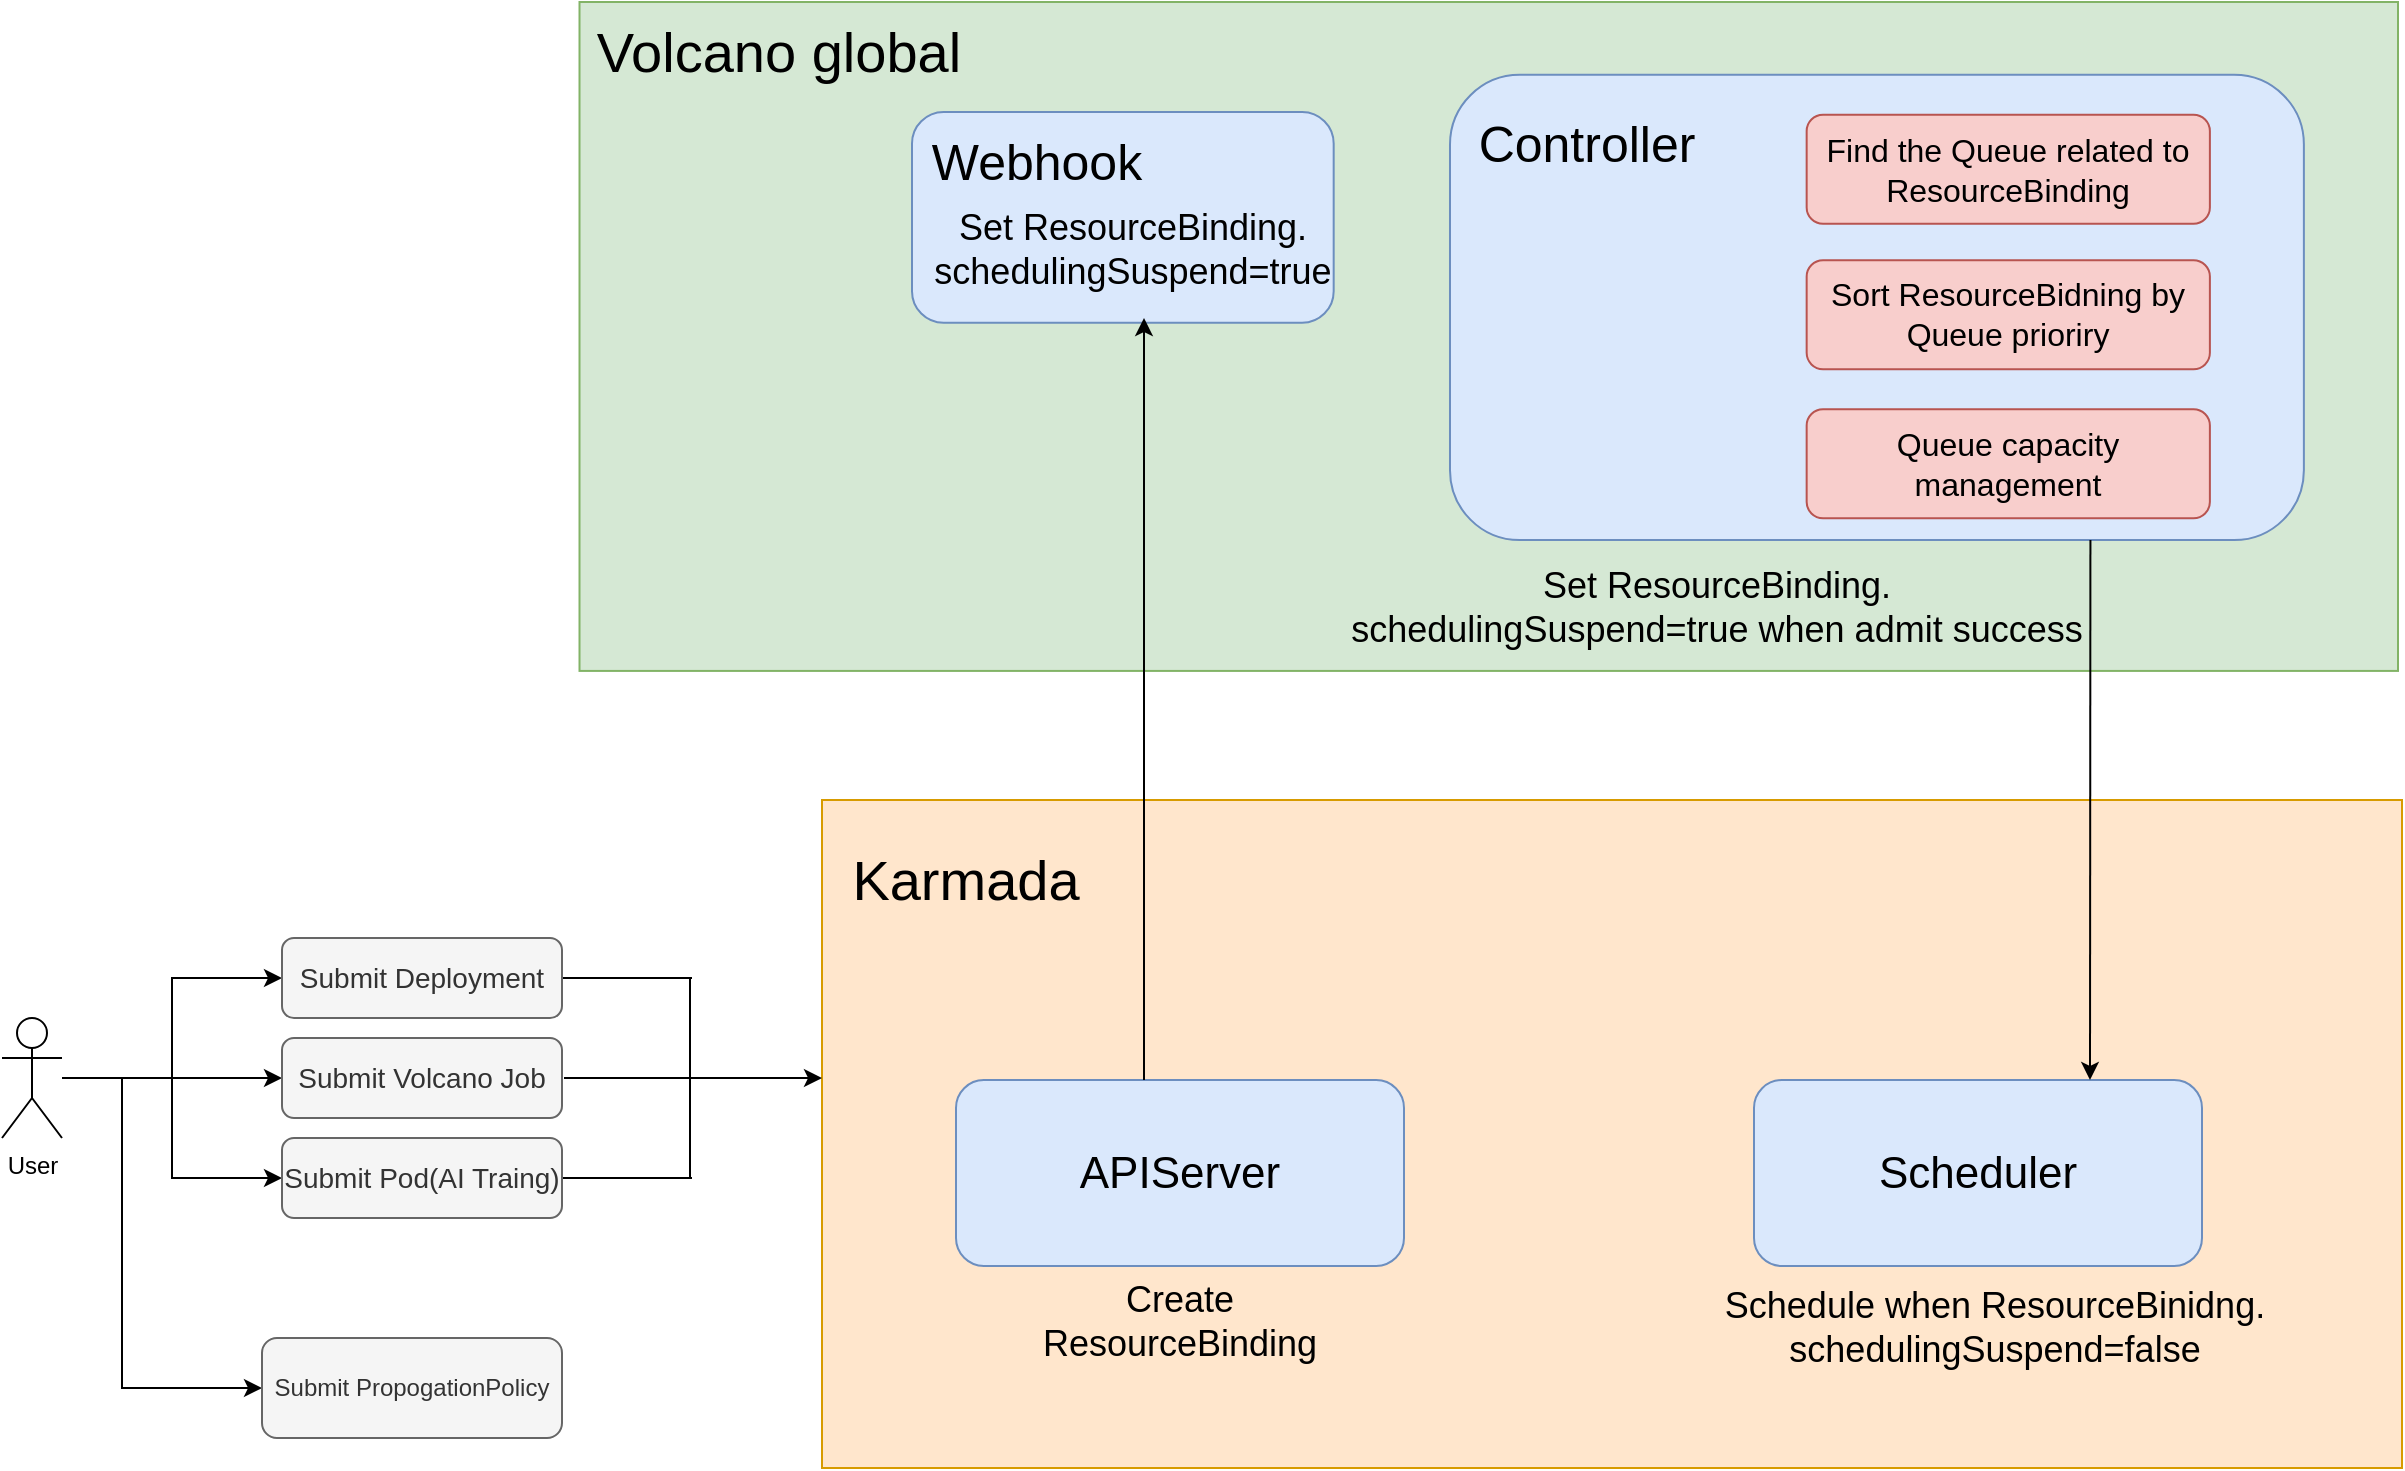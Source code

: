 <mxfile version="25.0.3" pages="2">
  <diagram id="e22hNvlpfN5c61L2vQlw" name="Page-1">
    <mxGraphModel dx="1869" dy="1840" grid="0" gridSize="10" guides="1" tooltips="1" connect="1" arrows="1" fold="1" page="0" pageScale="1" pageWidth="850" pageHeight="1100" background="#ffffff" math="0" shadow="0">
      <root>
        <mxCell id="0" />
        <mxCell id="1" parent="0" />
        <mxCell id="mw-tG2SvXwZyPVMsNlKE-91" value="" style="rounded=0;whiteSpace=wrap;html=1;fillColor=#ffe6cc;strokeColor=#d79b00;" vertex="1" parent="1">
          <mxGeometry x="378" y="-114" width="790" height="334" as="geometry" />
        </mxCell>
        <mxCell id="yYOCXMEWniT7reJ3RpYq-102" value="&lt;font style=&quot;font-size: 18px;&quot;&gt;Create ResourceBinding&lt;/font&gt;" style="text;html=1;align=center;verticalAlign=middle;whiteSpace=wrap;rounded=0;fontSize=16;" vertex="1" parent="1">
          <mxGeometry x="468" y="121" width="178" height="52" as="geometry" />
        </mxCell>
        <mxCell id="mw-tG2SvXwZyPVMsNlKE-85" value="" style="group;rounded=1;glass=0;" vertex="1" connectable="0" parent="1">
          <mxGeometry x="255" y="-513" width="911" height="349" as="geometry" />
        </mxCell>
        <mxCell id="mw-tG2SvXwZyPVMsNlKE-83" value="" style="rounded=0;whiteSpace=wrap;html=1;fillColor=#d5e8d4;strokeColor=#82b366;" vertex="1" parent="mw-tG2SvXwZyPVMsNlKE-85">
          <mxGeometry x="1.757" width="909.243" height="334.458" as="geometry" />
        </mxCell>
        <mxCell id="yYOCXMEWniT7reJ3RpYq-104" value="Volcano global" style="text;html=1;align=center;verticalAlign=middle;whiteSpace=wrap;rounded=0;fontSize=28;" vertex="1" parent="mw-tG2SvXwZyPVMsNlKE-85">
          <mxGeometry y="0.832" width="202.932" height="48.169" as="geometry" />
        </mxCell>
        <mxCell id="mw-tG2SvXwZyPVMsNlKE-98" value="&lt;font&gt;Set ResourceBinding.&lt;/font&gt;&lt;div&gt;&lt;font&gt;schedulingSuspend=true when admit success&lt;/font&gt;&lt;/div&gt;" style="text;html=1;align=center;verticalAlign=middle;whiteSpace=wrap;rounded=0;fontSize=18;" vertex="1" parent="mw-tG2SvXwZyPVMsNlKE-85">
          <mxGeometry x="373" y="271.46" width="395" height="63" as="geometry" />
        </mxCell>
        <mxCell id="mw-tG2SvXwZyPVMsNlKE-119" value="" style="group" vertex="1" connectable="0" parent="mw-tG2SvXwZyPVMsNlKE-85">
          <mxGeometry x="436.997" y="36.377" width="426.949" height="232.667" as="geometry" />
        </mxCell>
        <mxCell id="mw-tG2SvXwZyPVMsNlKE-121" value="" style="group" vertex="1" connectable="0" parent="mw-tG2SvXwZyPVMsNlKE-119">
          <mxGeometry width="426.949" height="232.667" as="geometry" />
        </mxCell>
        <mxCell id="mw-tG2SvXwZyPVMsNlKE-84" value="" style="rounded=1;whiteSpace=wrap;html=1;fillColor=#dae8fc;strokeColor=#6c8ebf;" vertex="1" parent="mw-tG2SvXwZyPVMsNlKE-121">
          <mxGeometry width="426.949" height="232.667" as="geometry" />
        </mxCell>
        <mxCell id="mw-tG2SvXwZyPVMsNlKE-97" value="Controller" style="text;html=1;align=center;verticalAlign=middle;whiteSpace=wrap;rounded=0;fontSize=25;" vertex="1" parent="mw-tG2SvXwZyPVMsNlKE-121">
          <mxGeometry x="42.168" y="19.995" width="52.71" height="27.266" as="geometry" />
        </mxCell>
        <mxCell id="mw-tG2SvXwZyPVMsNlKE-114" value="&lt;font style=&quot;font-size: 16px;&quot;&gt;Find the Queue related to ResourceBinding&lt;/font&gt;" style="rounded=1;whiteSpace=wrap;html=1;fillColor=#f8cecc;strokeColor=#b85450;" vertex="1" parent="mw-tG2SvXwZyPVMsNlKE-121">
          <mxGeometry x="178.335" y="19.995" width="201.615" height="54.531" as="geometry" />
        </mxCell>
        <mxCell id="mw-tG2SvXwZyPVMsNlKE-115" value="&lt;font style=&quot;font-size: 16px;&quot;&gt;Sort ResourceBidning by Queue prioriry&lt;/font&gt;" style="rounded=1;whiteSpace=wrap;html=1;fillColor=#f8cecc;strokeColor=#b85450;" vertex="1" parent="mw-tG2SvXwZyPVMsNlKE-121">
          <mxGeometry x="178.335" y="92.703" width="201.615" height="54.531" as="geometry" />
        </mxCell>
        <mxCell id="mw-tG2SvXwZyPVMsNlKE-116" value="&lt;font style=&quot;font-size: 16px;&quot;&gt;Queue capacity management&lt;/font&gt;" style="rounded=1;whiteSpace=wrap;html=1;fillColor=#f8cecc;strokeColor=#b85450;" vertex="1" parent="mw-tG2SvXwZyPVMsNlKE-121">
          <mxGeometry x="178.335" y="167.229" width="201.615" height="54.531" as="geometry" />
        </mxCell>
        <mxCell id="mw-tG2SvXwZyPVMsNlKE-120" value="" style="group" vertex="1" connectable="0" parent="mw-tG2SvXwZyPVMsNlKE-85">
          <mxGeometry x="168.002" y="54.997" width="210.839" height="105.427" as="geometry" />
        </mxCell>
        <mxCell id="yYOCXMEWniT7reJ3RpYq-103" value="" style="rounded=1;whiteSpace=wrap;html=1;fillColor=#dae8fc;strokeColor=#6c8ebf;" vertex="1" parent="mw-tG2SvXwZyPVMsNlKE-120">
          <mxGeometry width="210.839" height="105.427" as="geometry" />
        </mxCell>
        <mxCell id="mw-tG2SvXwZyPVMsNlKE-103" value="Webhook" style="text;html=1;align=center;verticalAlign=middle;whiteSpace=wrap;rounded=0;fontSize=25;" vertex="1" parent="mw-tG2SvXwZyPVMsNlKE-120">
          <mxGeometry x="35.504" y="10.18" width="52.71" height="27.266" as="geometry" />
        </mxCell>
        <mxCell id="mw-tG2SvXwZyPVMsNlKE-104" value="&lt;font style=&quot;font-size: 18px;&quot;&gt;Set ResourceBinding.&lt;/font&gt;&lt;div&gt;&lt;font style=&quot;font-size: 18px;&quot;&gt;schedulingSuspend=true&lt;/font&gt;&lt;/div&gt;" style="text;html=1;align=center;verticalAlign=middle;whiteSpace=wrap;rounded=0;" vertex="1" parent="mw-tG2SvXwZyPVMsNlKE-120">
          <mxGeometry x="47.439" y="55.44" width="127.382" height="27.266" as="geometry" />
        </mxCell>
        <mxCell id="mw-tG2SvXwZyPVMsNlKE-88" value="" style="group" vertex="1" connectable="0" parent="1">
          <mxGeometry x="-32" y="-45" width="469" height="250" as="geometry" />
        </mxCell>
        <mxCell id="14" style="edgeStyle=orthogonalEdgeStyle;rounded=0;orthogonalLoop=1;jettySize=auto;html=1;entryX=0;entryY=0.5;entryDx=0;entryDy=0;" parent="mw-tG2SvXwZyPVMsNlKE-88" source="2" target="5" edge="1">
          <mxGeometry relative="1" as="geometry" />
        </mxCell>
        <mxCell id="15" style="edgeStyle=orthogonalEdgeStyle;rounded=0;orthogonalLoop=1;jettySize=auto;html=1;entryX=0;entryY=0.5;entryDx=0;entryDy=0;" parent="mw-tG2SvXwZyPVMsNlKE-88" source="2" target="6" edge="1">
          <mxGeometry relative="1" as="geometry" />
        </mxCell>
        <mxCell id="16" style="edgeStyle=orthogonalEdgeStyle;rounded=0;orthogonalLoop=1;jettySize=auto;html=1;entryX=0;entryY=0.5;entryDx=0;entryDy=0;" parent="mw-tG2SvXwZyPVMsNlKE-88" source="2" target="7" edge="1">
          <mxGeometry relative="1" as="geometry" />
        </mxCell>
        <mxCell id="29" style="edgeStyle=orthogonalEdgeStyle;rounded=0;orthogonalLoop=1;jettySize=auto;html=1;entryX=0;entryY=0.5;entryDx=0;entryDy=0;" parent="mw-tG2SvXwZyPVMsNlKE-88" source="2" target="8" edge="1">
          <mxGeometry relative="1" as="geometry">
            <Array as="points">
              <mxPoint x="60" y="70" />
              <mxPoint x="60" y="225" />
            </Array>
          </mxGeometry>
        </mxCell>
        <mxCell id="2" value="User" style="shape=umlActor;verticalLabelPosition=bottom;verticalAlign=top;html=1;outlineConnect=0;" parent="mw-tG2SvXwZyPVMsNlKE-88" vertex="1">
          <mxGeometry y="40" width="30" height="60" as="geometry" />
        </mxCell>
        <mxCell id="17" style="edgeStyle=orthogonalEdgeStyle;rounded=0;orthogonalLoop=1;jettySize=auto;html=1;endArrow=none;endFill=0;" parent="mw-tG2SvXwZyPVMsNlKE-88" source="5" edge="1">
          <mxGeometry relative="1" as="geometry">
            <mxPoint x="345" y="20" as="targetPoint" />
          </mxGeometry>
        </mxCell>
        <mxCell id="5" value="Submit&amp;nbsp;Deployment" style="rounded=1;whiteSpace=wrap;html=1;fillColor=#f5f5f5;fontColor=#333333;strokeColor=#666666;fontSize=14;" parent="mw-tG2SvXwZyPVMsNlKE-88" vertex="1">
          <mxGeometry x="140" width="140" height="40" as="geometry" />
        </mxCell>
        <mxCell id="6" value="Submit&amp;nbsp;Volcano&amp;nbsp;Job" style="rounded=1;whiteSpace=wrap;html=1;fillColor=#f5f5f5;fontColor=#333333;strokeColor=#666666;fontSize=14;" parent="mw-tG2SvXwZyPVMsNlKE-88" vertex="1">
          <mxGeometry x="140" y="50" width="140" height="40" as="geometry" />
        </mxCell>
        <mxCell id="19" style="edgeStyle=orthogonalEdgeStyle;rounded=0;orthogonalLoop=1;jettySize=auto;html=1;endArrow=none;endFill=0;" parent="mw-tG2SvXwZyPVMsNlKE-88" source="7" edge="1">
          <mxGeometry relative="1" as="geometry">
            <mxPoint x="345" y="120" as="targetPoint" />
          </mxGeometry>
        </mxCell>
        <mxCell id="7" value="Submit&amp;nbsp;Pod(AI Traing)" style="rounded=1;whiteSpace=wrap;html=1;fillColor=#f5f5f5;fontColor=#333333;strokeColor=#666666;fontSize=14;" parent="mw-tG2SvXwZyPVMsNlKE-88" vertex="1">
          <mxGeometry x="140" y="100" width="140" height="40" as="geometry" />
        </mxCell>
        <mxCell id="8" value="Submit PropogationPolicy" style="rounded=1;whiteSpace=wrap;html=1;fillColor=#f5f5f5;fontColor=#333333;strokeColor=#666666;" parent="mw-tG2SvXwZyPVMsNlKE-88" vertex="1">
          <mxGeometry x="130" y="200" width="150" height="50" as="geometry" />
        </mxCell>
        <mxCell id="yYOCXMEWniT7reJ3RpYq-96" value="" style="endArrow=none;html=1;rounded=0;" edge="1" parent="mw-tG2SvXwZyPVMsNlKE-88">
          <mxGeometry width="50" height="50" relative="1" as="geometry">
            <mxPoint x="344" y="119.5" as="sourcePoint" />
            <mxPoint x="344" y="20.5" as="targetPoint" />
          </mxGeometry>
        </mxCell>
        <mxCell id="yYOCXMEWniT7reJ3RpYq-97" value="" style="endArrow=classic;html=1;rounded=0;movable=1;resizable=1;rotatable=1;deletable=1;editable=1;locked=0;connectable=1;" edge="1" parent="mw-tG2SvXwZyPVMsNlKE-88">
          <mxGeometry width="50" height="50" relative="1" as="geometry">
            <mxPoint x="281" y="70" as="sourcePoint" />
            <mxPoint x="410" y="70" as="targetPoint" />
          </mxGeometry>
        </mxCell>
        <mxCell id="mw-tG2SvXwZyPVMsNlKE-92" value="Karmada" style="text;html=1;align=center;verticalAlign=middle;whiteSpace=wrap;rounded=0;fontSize=28;" vertex="1" parent="1">
          <mxGeometry x="420" y="-89" width="60" height="30" as="geometry" />
        </mxCell>
        <mxCell id="mw-tG2SvXwZyPVMsNlKE-93" value="APIServer" style="rounded=1;whiteSpace=wrap;html=1;fontSize=22;fillColor=#dae8fc;strokeColor=#6c8ebf;" vertex="1" parent="1">
          <mxGeometry x="445" y="26" width="224" height="93" as="geometry" />
        </mxCell>
        <mxCell id="mw-tG2SvXwZyPVMsNlKE-94" value="Scheduler" style="rounded=1;whiteSpace=wrap;html=1;fontSize=22;fillColor=#dae8fc;strokeColor=#6c8ebf;" vertex="1" parent="1">
          <mxGeometry x="844" y="26" width="224" height="93" as="geometry" />
        </mxCell>
        <mxCell id="mw-tG2SvXwZyPVMsNlKE-101" value="&lt;font style=&quot;font-size: 18px;&quot;&gt;Schedule when ResourceBinidng.&lt;/font&gt;&lt;div&gt;&lt;font style=&quot;font-size: 18px;&quot;&gt;schedulingSuspend=false&lt;/font&gt;&lt;/div&gt;" style="text;html=1;align=center;verticalAlign=middle;whiteSpace=wrap;rounded=0;fontSize=16;" vertex="1" parent="1">
          <mxGeometry x="811" y="100" width="307" height="100" as="geometry" />
        </mxCell>
        <mxCell id="mw-tG2SvXwZyPVMsNlKE-125" value="" style="endArrow=classic;html=1;rounded=0;entryX=0.75;entryY=0;entryDx=0;entryDy=0;exitX=0.75;exitY=1;exitDx=0;exitDy=0;" edge="1" parent="1" source="mw-tG2SvXwZyPVMsNlKE-84" target="mw-tG2SvXwZyPVMsNlKE-94">
          <mxGeometry width="50" height="50" relative="1" as="geometry">
            <mxPoint x="1016" y="-265" as="sourcePoint" />
            <mxPoint x="585" y="-131" as="targetPoint" />
          </mxGeometry>
        </mxCell>
        <mxCell id="mw-tG2SvXwZyPVMsNlKE-126" value="" style="endArrow=classic;html=1;rounded=0;exitX=0.5;exitY=0;exitDx=0;exitDy=0;" edge="1" parent="1">
          <mxGeometry width="50" height="50" relative="1" as="geometry">
            <mxPoint x="539" y="26" as="sourcePoint" />
            <mxPoint x="539" y="-355" as="targetPoint" />
          </mxGeometry>
        </mxCell>
      </root>
    </mxGraphModel>
  </diagram>
  <diagram id="LQXIfwz0o8kIY4j7_Os7" name="第 2 页">
    <mxGraphModel dx="265" dy="676" grid="1" gridSize="10" guides="1" tooltips="1" connect="1" arrows="1" fold="1" page="1" pageScale="1" pageWidth="690" pageHeight="980" math="0" shadow="0">
      <root>
        <mxCell id="0" />
        <mxCell id="1" parent="0" />
        <mxCell id="cF3Z6rCIAbGeNynUnd23-1" value="volcano-global scheduler(Base on Karmada scheduler)" style="swimlane;labelBackgroundColor=none;fillColor=#994C00;fontColor=#FFFFFF;" vertex="1" parent="1">
          <mxGeometry x="1170" y="80" width="530" height="590" as="geometry" />
        </mxCell>
        <mxCell id="cF3Z6rCIAbGeNynUnd23-2" style="edgeStyle=orthogonalEdgeStyle;rounded=0;orthogonalLoop=1;jettySize=auto;html=1;fontColor=#FFFFFF;" edge="1" parent="cF3Z6rCIAbGeNynUnd23-1" source="cF3Z6rCIAbGeNynUnd23-3" target="cF3Z6rCIAbGeNynUnd23-6">
          <mxGeometry relative="1" as="geometry" />
        </mxCell>
        <mxCell id="cF3Z6rCIAbGeNynUnd23-3" value="ResourceBinding&lt;br&gt;Suspend=false" style="rounded=1;whiteSpace=wrap;html=1;fillColor=#0066CC;fontColor=#FFFFFF;" vertex="1" parent="cF3Z6rCIAbGeNynUnd23-1">
          <mxGeometry x="30" y="40" width="120" height="60" as="geometry" />
        </mxCell>
        <mxCell id="cF3Z6rCIAbGeNynUnd23-4" value="" style="endArrow=none;html=1;rounded=0;fontColor=#FFFFFF;" edge="1" parent="cF3Z6rCIAbGeNynUnd23-1">
          <mxGeometry width="50" height="50" relative="1" as="geometry">
            <mxPoint y="120" as="sourcePoint" />
            <mxPoint x="530" y="120" as="targetPoint" />
          </mxGeometry>
        </mxCell>
        <mxCell id="cF3Z6rCIAbGeNynUnd23-5" style="edgeStyle=orthogonalEdgeStyle;rounded=0;orthogonalLoop=1;jettySize=auto;html=1;entryX=0.5;entryY=0;entryDx=0;entryDy=0;fontColor=#FFFFFF;" edge="1" parent="cF3Z6rCIAbGeNynUnd23-1" source="cF3Z6rCIAbGeNynUnd23-6" target="cF3Z6rCIAbGeNynUnd23-8">
          <mxGeometry relative="1" as="geometry" />
        </mxCell>
        <mxCell id="cF3Z6rCIAbGeNynUnd23-6" value="FilterCluster" style="rounded=1;whiteSpace=wrap;html=1;fillColor=#FF3399;fontColor=#FFFFFF;" vertex="1" parent="cF3Z6rCIAbGeNynUnd23-1">
          <mxGeometry x="30" y="160" width="120" height="60" as="geometry" />
        </mxCell>
        <mxCell id="cF3Z6rCIAbGeNynUnd23-7" style="edgeStyle=orthogonalEdgeStyle;rounded=0;orthogonalLoop=1;jettySize=auto;html=1;entryX=0.5;entryY=0;entryDx=0;entryDy=0;fontColor=#FFFFFF;" edge="1" parent="cF3Z6rCIAbGeNynUnd23-1" source="cF3Z6rCIAbGeNynUnd23-8" target="cF3Z6rCIAbGeNynUnd23-10">
          <mxGeometry relative="1" as="geometry" />
        </mxCell>
        <mxCell id="cF3Z6rCIAbGeNynUnd23-8" value="ScoreCluster" style="rounded=1;whiteSpace=wrap;html=1;fillColor=#FF3399;fontColor=#FFFFFF;" vertex="1" parent="cF3Z6rCIAbGeNynUnd23-1">
          <mxGeometry x="30" y="270" width="120" height="60" as="geometry" />
        </mxCell>
        <mxCell id="cF3Z6rCIAbGeNynUnd23-9" style="edgeStyle=orthogonalEdgeStyle;rounded=0;orthogonalLoop=1;jettySize=auto;html=1;entryX=0.5;entryY=0;entryDx=0;entryDy=0;fontColor=#FFFFFF;" edge="1" parent="cF3Z6rCIAbGeNynUnd23-1" source="cF3Z6rCIAbGeNynUnd23-10" target="cF3Z6rCIAbGeNynUnd23-11">
          <mxGeometry relative="1" as="geometry" />
        </mxCell>
        <mxCell id="cF3Z6rCIAbGeNynUnd23-10" value="SelectCluster" style="rounded=1;whiteSpace=wrap;html=1;fillColor=#FF3399;fontColor=#FFFFFF;" vertex="1" parent="cF3Z6rCIAbGeNynUnd23-1">
          <mxGeometry x="30" y="390" width="120" height="60" as="geometry" />
        </mxCell>
        <mxCell id="cF3Z6rCIAbGeNynUnd23-11" value="ReplicaScheduling&lt;br&gt;(AssignReplica)" style="rounded=1;whiteSpace=wrap;html=1;fillColor=#FF3399;fontColor=#FFFFFF;" vertex="1" parent="cF3Z6rCIAbGeNynUnd23-1">
          <mxGeometry x="30" y="500" width="120" height="60" as="geometry" />
        </mxCell>
        <mxCell id="cF3Z6rCIAbGeNynUnd23-12" style="edgeStyle=orthogonalEdgeStyle;rounded=0;orthogonalLoop=1;jettySize=auto;html=1;entryX=1;entryY=0.5;entryDx=0;entryDy=0;fontColor=#FFFFFF;" edge="1" parent="cF3Z6rCIAbGeNynUnd23-1" source="cF3Z6rCIAbGeNynUnd23-13" target="cF3Z6rCIAbGeNynUnd23-11">
          <mxGeometry relative="1" as="geometry" />
        </mxCell>
        <mxCell id="cF3Z6rCIAbGeNynUnd23-13" value="Gang Scheduling Plugin" style="ellipse;whiteSpace=wrap;html=1;fillColor=#CC0066;fontColor=#FFFFFF;" vertex="1" parent="cF3Z6rCIAbGeNynUnd23-1">
          <mxGeometry x="300" y="490" width="120" height="80" as="geometry" />
        </mxCell>
      </root>
    </mxGraphModel>
  </diagram>
</mxfile>
